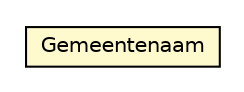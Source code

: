 #!/usr/local/bin/dot
#
# Class diagram 
# Generated by UMLGraph version R5_6-24-gf6e263 (http://www.umlgraph.org/)
#

digraph G {
	edge [fontname="Helvetica",fontsize=10,labelfontname="Helvetica",labelfontsize=10];
	node [fontname="Helvetica",fontsize=10,shape=plaintext];
	nodesep=0.25;
	ranksep=0.5;
	// nl.egem.stuf.sector.bg._0204.GEMTabel.Gemeentenaam
	c58110 [label=<<table title="nl.egem.stuf.sector.bg._0204.GEMTabel.Gemeentenaam" border="0" cellborder="1" cellspacing="0" cellpadding="2" port="p" bgcolor="lemonChiffon" href="./GEMTabel.Gemeentenaam.html">
		<tr><td><table border="0" cellspacing="0" cellpadding="1">
<tr><td align="center" balign="center"> Gemeentenaam </td></tr>
		</table></td></tr>
		</table>>, URL="./GEMTabel.Gemeentenaam.html", fontname="Helvetica", fontcolor="black", fontsize=10.0];
}

